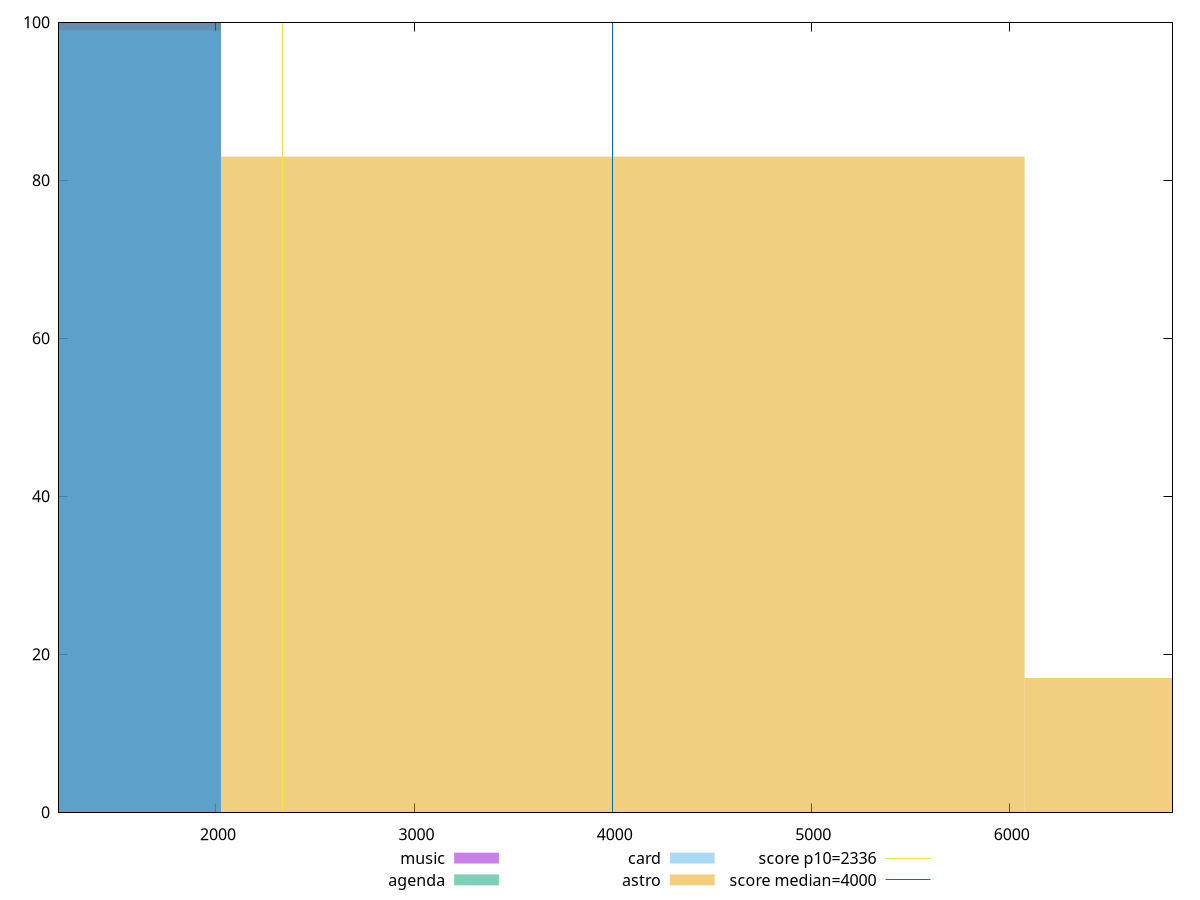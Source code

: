 reset

$music <<EOF
0 100
EOF

$agenda <<EOF
0 100
EOF

$card <<EOF
0 99
EOF

$astro <<EOF
8100.4419387075495 17
4050.2209693537748 83
EOF

set key outside below
set boxwidth 4050.2209693537748
set xrange [1208.9759999999999:6820.678000000001]
set yrange [0:100]
set trange [0:100]
set style fill transparent solid 0.5 noborder

set parametric
set terminal svg size 640, 520 enhanced background rgb 'white'
set output "report/report_00029_2021-02-24T13-36-40.390Z/first-meaningful-paint/comparison/histogram/all_raw.svg"

plot $music title "music" with boxes, \
     $agenda title "agenda" with boxes, \
     $card title "card" with boxes, \
     $astro title "astro" with boxes, \
     2336,t title "score p10=2336", \
     4000,t title "score median=4000"

reset
